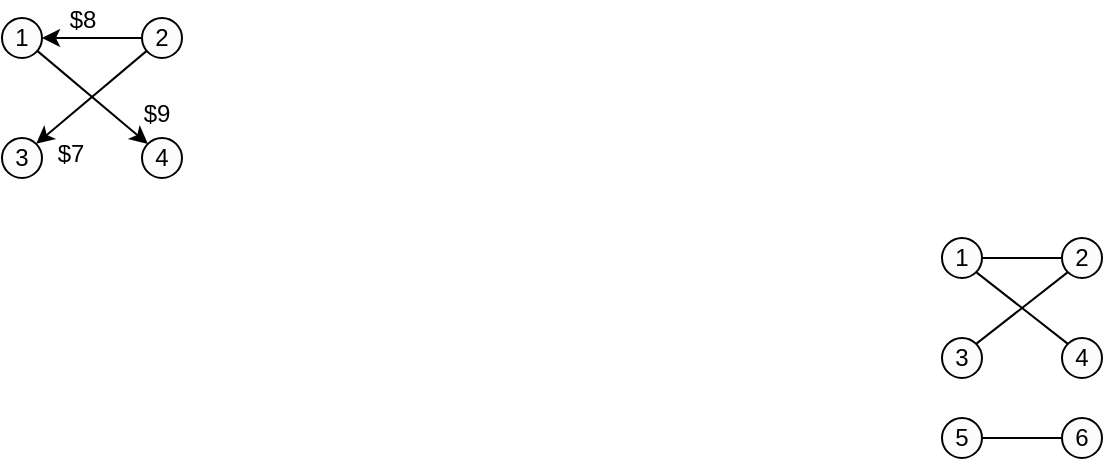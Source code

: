 <mxfile version="14.8.6" type="device"><diagram id="Opo7gP11n_kXu3aD5Yon" name="Page-1"><mxGraphModel dx="946" dy="544" grid="1" gridSize="10" guides="1" tooltips="1" connect="1" arrows="1" fold="1" page="1" pageScale="1" pageWidth="850" pageHeight="1100" math="0" shadow="0"><root><mxCell id="0"/><mxCell id="1" parent="0"/><mxCell id="ZICfLOzBAmy7T3M_j0-I-11" style="edgeStyle=none;rounded=0;orthogonalLoop=1;jettySize=auto;html=1;entryX=0;entryY=0;entryDx=0;entryDy=0;endArrow=classic;endFill=1;" parent="1" source="ZICfLOzBAmy7T3M_j0-I-2" target="ZICfLOzBAmy7T3M_j0-I-4" edge="1"><mxGeometry relative="1" as="geometry"/></mxCell><mxCell id="ZICfLOzBAmy7T3M_j0-I-2" value="1" style="ellipse;whiteSpace=wrap;html=1;aspect=fixed;fillColor=#FCFCFC;" parent="1" vertex="1"><mxGeometry x="180" y="250" width="20" height="20" as="geometry"/></mxCell><mxCell id="ZICfLOzBAmy7T3M_j0-I-3" value="3" style="ellipse;whiteSpace=wrap;html=1;aspect=fixed;fillColor=#FCFCFC;" parent="1" vertex="1"><mxGeometry x="180" y="310" width="20" height="20" as="geometry"/></mxCell><mxCell id="ZICfLOzBAmy7T3M_j0-I-4" value="4" style="ellipse;whiteSpace=wrap;html=1;aspect=fixed;fillColor=#FCFCFC;" parent="1" vertex="1"><mxGeometry x="250" y="310" width="20" height="20" as="geometry"/></mxCell><mxCell id="ZICfLOzBAmy7T3M_j0-I-9" style="edgeStyle=orthogonalEdgeStyle;rounded=0;orthogonalLoop=1;jettySize=auto;html=1;entryX=1;entryY=0.5;entryDx=0;entryDy=0;endArrow=classic;endFill=1;" parent="1" source="ZICfLOzBAmy7T3M_j0-I-5" target="ZICfLOzBAmy7T3M_j0-I-2" edge="1"><mxGeometry relative="1" as="geometry"/></mxCell><mxCell id="ZICfLOzBAmy7T3M_j0-I-10" style="rounded=0;orthogonalLoop=1;jettySize=auto;html=1;entryX=1;entryY=0;entryDx=0;entryDy=0;endArrow=classic;endFill=1;" parent="1" source="ZICfLOzBAmy7T3M_j0-I-5" target="ZICfLOzBAmy7T3M_j0-I-3" edge="1"><mxGeometry relative="1" as="geometry"/></mxCell><mxCell id="ZICfLOzBAmy7T3M_j0-I-5" value="2" style="ellipse;whiteSpace=wrap;html=1;aspect=fixed;fillColor=#FCFCFC;" parent="1" vertex="1"><mxGeometry x="250" y="250" width="20" height="20" as="geometry"/></mxCell><mxCell id="ZICfLOzBAmy7T3M_j0-I-12" value="$8" style="text;html=1;align=center;verticalAlign=middle;resizable=0;points=[];autosize=1;strokeColor=none;" parent="1" vertex="1"><mxGeometry x="205" y="241" width="30" height="20" as="geometry"/></mxCell><mxCell id="ZICfLOzBAmy7T3M_j0-I-13" value="$7" style="text;html=1;align=center;verticalAlign=middle;resizable=0;points=[];autosize=1;strokeColor=none;" parent="1" vertex="1"><mxGeometry x="199" y="308" width="30" height="20" as="geometry"/></mxCell><mxCell id="ZICfLOzBAmy7T3M_j0-I-14" value="$9" style="text;html=1;align=center;verticalAlign=middle;resizable=0;points=[];autosize=1;strokeColor=none;" parent="1" vertex="1"><mxGeometry x="242" y="288" width="30" height="20" as="geometry"/></mxCell><mxCell id="c-LfEKiy3YJo39Bk-27d-13" style="edgeStyle=none;rounded=0;orthogonalLoop=1;jettySize=auto;html=1;exitX=0;exitY=1;exitDx=0;exitDy=0;entryX=1;entryY=0;entryDx=0;entryDy=0;endArrow=none;endFill=0;" edge="1" parent="1" source="c-LfEKiy3YJo39Bk-27d-1" target="c-LfEKiy3YJo39Bk-27d-3"><mxGeometry relative="1" as="geometry"/></mxCell><mxCell id="c-LfEKiy3YJo39Bk-27d-1" value="2" style="ellipse;whiteSpace=wrap;html=1;aspect=fixed;fillColor=#FCFCFC;" vertex="1" parent="1"><mxGeometry x="710" y="360" width="20" height="20" as="geometry"/></mxCell><mxCell id="c-LfEKiy3YJo39Bk-27d-12" style="rounded=0;orthogonalLoop=1;jettySize=auto;html=1;exitX=0;exitY=0;exitDx=0;exitDy=0;endArrow=none;endFill=0;entryX=1;entryY=1;entryDx=0;entryDy=0;" edge="1" parent="1" source="c-LfEKiy3YJo39Bk-27d-2" target="c-LfEKiy3YJo39Bk-27d-4"><mxGeometry relative="1" as="geometry"><mxPoint x="670" y="380" as="targetPoint"/></mxGeometry></mxCell><mxCell id="c-LfEKiy3YJo39Bk-27d-2" value="4" style="ellipse;whiteSpace=wrap;html=1;aspect=fixed;fillColor=#FCFCFC;" vertex="1" parent="1"><mxGeometry x="710" y="410" width="20" height="20" as="geometry"/></mxCell><mxCell id="c-LfEKiy3YJo39Bk-27d-3" value="3" style="ellipse;whiteSpace=wrap;html=1;aspect=fixed;fillColor=#FCFCFC;" vertex="1" parent="1"><mxGeometry x="650" y="410" width="20" height="20" as="geometry"/></mxCell><mxCell id="c-LfEKiy3YJo39Bk-27d-11" style="edgeStyle=orthogonalEdgeStyle;rounded=0;orthogonalLoop=1;jettySize=auto;html=1;exitX=1;exitY=0.5;exitDx=0;exitDy=0;entryX=0;entryY=0.5;entryDx=0;entryDy=0;endArrow=none;endFill=0;" edge="1" parent="1" source="c-LfEKiy3YJo39Bk-27d-4" target="c-LfEKiy3YJo39Bk-27d-1"><mxGeometry relative="1" as="geometry"/></mxCell><mxCell id="c-LfEKiy3YJo39Bk-27d-4" value="1" style="ellipse;whiteSpace=wrap;html=1;aspect=fixed;fillColor=#FCFCFC;" vertex="1" parent="1"><mxGeometry x="650" y="360" width="20" height="20" as="geometry"/></mxCell><mxCell id="c-LfEKiy3YJo39Bk-27d-16" style="edgeStyle=none;rounded=0;orthogonalLoop=1;jettySize=auto;html=1;exitX=1;exitY=0.5;exitDx=0;exitDy=0;entryX=0;entryY=0.5;entryDx=0;entryDy=0;endArrow=none;endFill=0;" edge="1" parent="1" source="c-LfEKiy3YJo39Bk-27d-14" target="c-LfEKiy3YJo39Bk-27d-15"><mxGeometry relative="1" as="geometry"/></mxCell><mxCell id="c-LfEKiy3YJo39Bk-27d-14" value="5" style="ellipse;whiteSpace=wrap;html=1;aspect=fixed;fillColor=#FCFCFC;" vertex="1" parent="1"><mxGeometry x="650" y="450" width="20" height="20" as="geometry"/></mxCell><mxCell id="c-LfEKiy3YJo39Bk-27d-15" value="6" style="ellipse;whiteSpace=wrap;html=1;aspect=fixed;fillColor=#FCFCFC;" vertex="1" parent="1"><mxGeometry x="710" y="450" width="20" height="20" as="geometry"/></mxCell></root></mxGraphModel></diagram></mxfile>